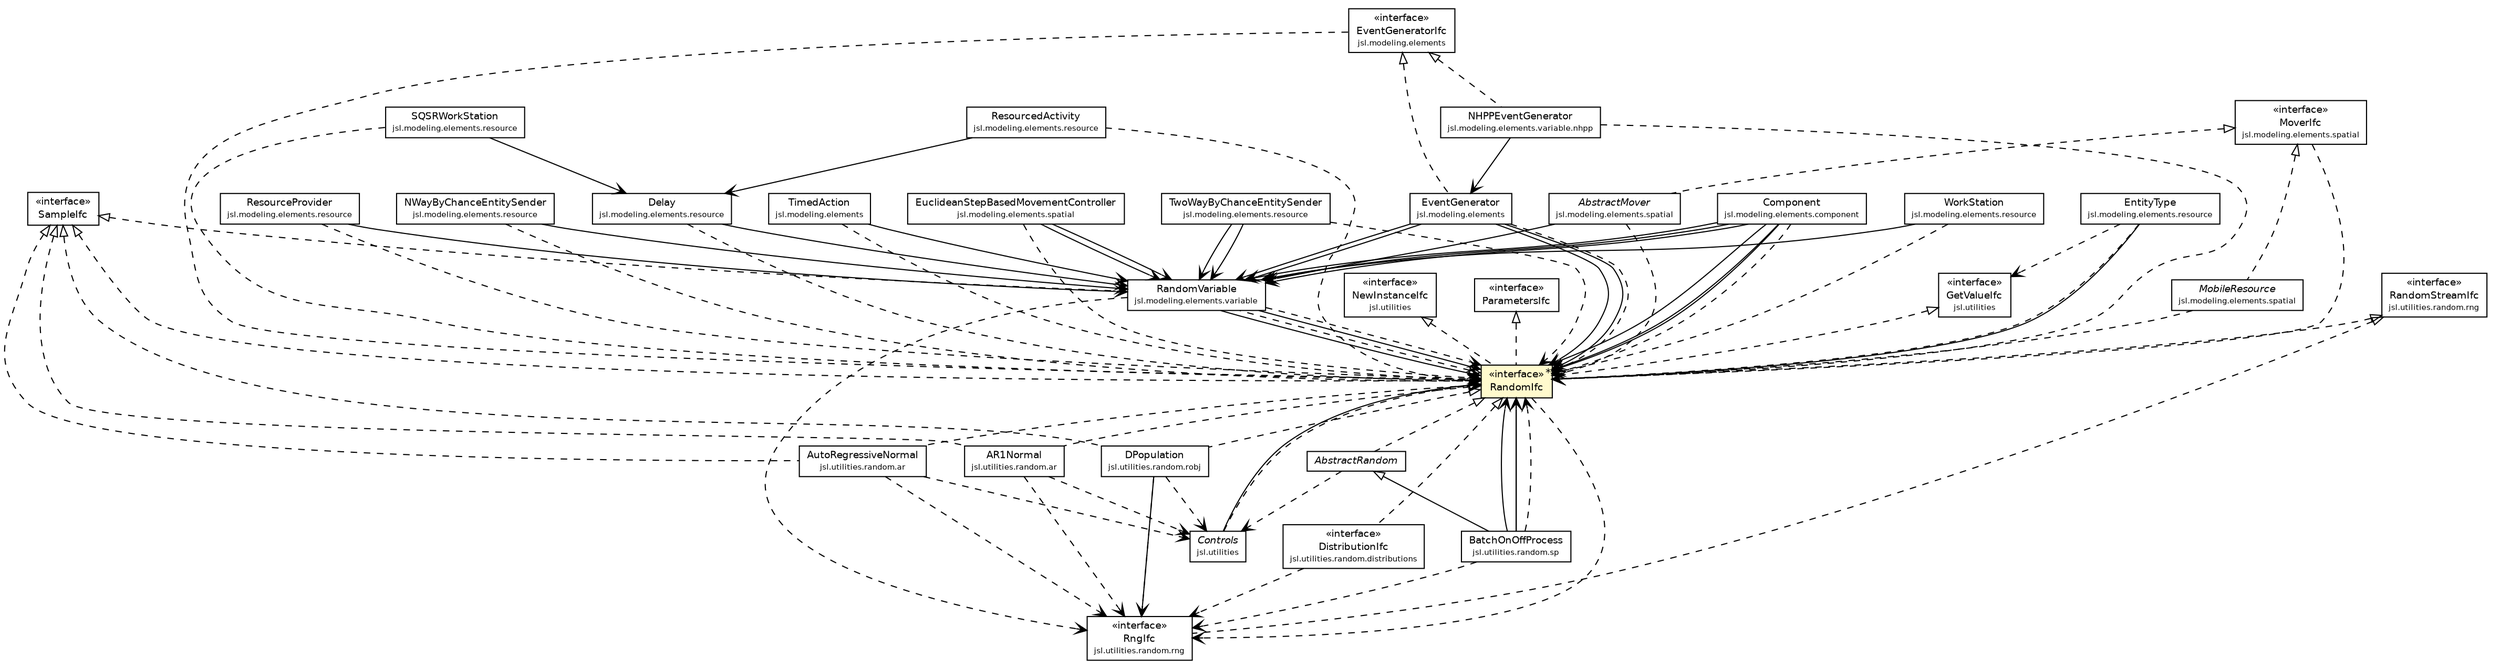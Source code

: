#!/usr/local/bin/dot
#
# Class diagram 
# Generated by UMLGraph version 5.4 (http://www.umlgraph.org/)
#

digraph G {
	edge [fontname="Helvetica",fontsize=10,labelfontname="Helvetica",labelfontsize=10];
	node [fontname="Helvetica",fontsize=10,shape=plaintext];
	nodesep=0.25;
	ranksep=0.5;
	// jsl.modeling.elements.TimedAction
	c164818 [label=<<table title="jsl.modeling.elements.TimedAction" border="0" cellborder="1" cellspacing="0" cellpadding="2" port="p" href="../../modeling/elements/TimedAction.html">
		<tr><td><table border="0" cellspacing="0" cellpadding="1">
<tr><td align="center" balign="center"> TimedAction </td></tr>
<tr><td align="center" balign="center"><font point-size="7.0"> jsl.modeling.elements </font></td></tr>
		</table></td></tr>
		</table>>, URL="../../modeling/elements/TimedAction.html", fontname="Helvetica", fontcolor="black", fontsize=9.0];
	// jsl.modeling.elements.EventGeneratorIfc
	c164824 [label=<<table title="jsl.modeling.elements.EventGeneratorIfc" border="0" cellborder="1" cellspacing="0" cellpadding="2" port="p" href="../../modeling/elements/EventGeneratorIfc.html">
		<tr><td><table border="0" cellspacing="0" cellpadding="1">
<tr><td align="center" balign="center"> &#171;interface&#187; </td></tr>
<tr><td align="center" balign="center"> EventGeneratorIfc </td></tr>
<tr><td align="center" balign="center"><font point-size="7.0"> jsl.modeling.elements </font></td></tr>
		</table></td></tr>
		</table>>, URL="../../modeling/elements/EventGeneratorIfc.html", fontname="Helvetica", fontcolor="black", fontsize=9.0];
	// jsl.modeling.elements.EventGenerator
	c164825 [label=<<table title="jsl.modeling.elements.EventGenerator" border="0" cellborder="1" cellspacing="0" cellpadding="2" port="p" href="../../modeling/elements/EventGenerator.html">
		<tr><td><table border="0" cellspacing="0" cellpadding="1">
<tr><td align="center" balign="center"> EventGenerator </td></tr>
<tr><td align="center" balign="center"><font point-size="7.0"> jsl.modeling.elements </font></td></tr>
		</table></td></tr>
		</table>>, URL="../../modeling/elements/EventGenerator.html", fontname="Helvetica", fontcolor="black", fontsize=9.0];
	// jsl.modeling.elements.component.Component
	c164830 [label=<<table title="jsl.modeling.elements.component.Component" border="0" cellborder="1" cellspacing="0" cellpadding="2" port="p" href="../../modeling/elements/component/Component.html">
		<tr><td><table border="0" cellspacing="0" cellpadding="1">
<tr><td align="center" balign="center"> Component </td></tr>
<tr><td align="center" balign="center"><font point-size="7.0"> jsl.modeling.elements.component </font></td></tr>
		</table></td></tr>
		</table>>, URL="../../modeling/elements/component/Component.html", fontname="Helvetica", fontcolor="black", fontsize=9.0];
	// jsl.modeling.elements.resource.WorkStation
	c164876 [label=<<table title="jsl.modeling.elements.resource.WorkStation" border="0" cellborder="1" cellspacing="0" cellpadding="2" port="p" href="../../modeling/elements/resource/WorkStation.html">
		<tr><td><table border="0" cellspacing="0" cellpadding="1">
<tr><td align="center" balign="center"> WorkStation </td></tr>
<tr><td align="center" balign="center"><font point-size="7.0"> jsl.modeling.elements.resource </font></td></tr>
		</table></td></tr>
		</table>>, URL="../../modeling/elements/resource/WorkStation.html", fontname="Helvetica", fontcolor="black", fontsize=9.0];
	// jsl.modeling.elements.resource.TwoWayByChanceEntitySender
	c164878 [label=<<table title="jsl.modeling.elements.resource.TwoWayByChanceEntitySender" border="0" cellborder="1" cellspacing="0" cellpadding="2" port="p" href="../../modeling/elements/resource/TwoWayByChanceEntitySender.html">
		<tr><td><table border="0" cellspacing="0" cellpadding="1">
<tr><td align="center" balign="center"> TwoWayByChanceEntitySender </td></tr>
<tr><td align="center" balign="center"><font point-size="7.0"> jsl.modeling.elements.resource </font></td></tr>
		</table></td></tr>
		</table>>, URL="../../modeling/elements/resource/TwoWayByChanceEntitySender.html", fontname="Helvetica", fontcolor="black", fontsize=9.0];
	// jsl.modeling.elements.resource.SQSRWorkStation
	c164880 [label=<<table title="jsl.modeling.elements.resource.SQSRWorkStation" border="0" cellborder="1" cellspacing="0" cellpadding="2" port="p" href="../../modeling/elements/resource/SQSRWorkStation.html">
		<tr><td><table border="0" cellspacing="0" cellpadding="1">
<tr><td align="center" balign="center"> SQSRWorkStation </td></tr>
<tr><td align="center" balign="center"><font point-size="7.0"> jsl.modeling.elements.resource </font></td></tr>
		</table></td></tr>
		</table>>, URL="../../modeling/elements/resource/SQSRWorkStation.html", fontname="Helvetica", fontcolor="black", fontsize=9.0];
	// jsl.modeling.elements.resource.ResourceProvider
	c164898 [label=<<table title="jsl.modeling.elements.resource.ResourceProvider" border="0" cellborder="1" cellspacing="0" cellpadding="2" port="p" href="../../modeling/elements/resource/ResourceProvider.html">
		<tr><td><table border="0" cellspacing="0" cellpadding="1">
<tr><td align="center" balign="center"> ResourceProvider </td></tr>
<tr><td align="center" balign="center"><font point-size="7.0"> jsl.modeling.elements.resource </font></td></tr>
		</table></td></tr>
		</table>>, URL="../../modeling/elements/resource/ResourceProvider.html", fontname="Helvetica", fontcolor="black", fontsize=9.0];
	// jsl.modeling.elements.resource.ResourcedActivity
	c164901 [label=<<table title="jsl.modeling.elements.resource.ResourcedActivity" border="0" cellborder="1" cellspacing="0" cellpadding="2" port="p" href="../../modeling/elements/resource/ResourcedActivity.html">
		<tr><td><table border="0" cellspacing="0" cellpadding="1">
<tr><td align="center" balign="center"> ResourcedActivity </td></tr>
<tr><td align="center" balign="center"><font point-size="7.0"> jsl.modeling.elements.resource </font></td></tr>
		</table></td></tr>
		</table>>, URL="../../modeling/elements/resource/ResourcedActivity.html", fontname="Helvetica", fontcolor="black", fontsize=9.0];
	// jsl.modeling.elements.resource.NWayByChanceEntitySender
	c164914 [label=<<table title="jsl.modeling.elements.resource.NWayByChanceEntitySender" border="0" cellborder="1" cellspacing="0" cellpadding="2" port="p" href="../../modeling/elements/resource/NWayByChanceEntitySender.html">
		<tr><td><table border="0" cellspacing="0" cellpadding="1">
<tr><td align="center" balign="center"> NWayByChanceEntitySender </td></tr>
<tr><td align="center" balign="center"><font point-size="7.0"> jsl.modeling.elements.resource </font></td></tr>
		</table></td></tr>
		</table>>, URL="../../modeling/elements/resource/NWayByChanceEntitySender.html", fontname="Helvetica", fontcolor="black", fontsize=9.0];
	// jsl.modeling.elements.resource.EntityType
	c164922 [label=<<table title="jsl.modeling.elements.resource.EntityType" border="0" cellborder="1" cellspacing="0" cellpadding="2" port="p" href="../../modeling/elements/resource/EntityType.html">
		<tr><td><table border="0" cellspacing="0" cellpadding="1">
<tr><td align="center" balign="center"> EntityType </td></tr>
<tr><td align="center" balign="center"><font point-size="7.0"> jsl.modeling.elements.resource </font></td></tr>
		</table></td></tr>
		</table>>, URL="../../modeling/elements/resource/EntityType.html", fontname="Helvetica", fontcolor="black", fontsize=9.0];
	// jsl.modeling.elements.resource.Delay
	c164941 [label=<<table title="jsl.modeling.elements.resource.Delay" border="0" cellborder="1" cellspacing="0" cellpadding="2" port="p" href="../../modeling/elements/resource/Delay.html">
		<tr><td><table border="0" cellspacing="0" cellpadding="1">
<tr><td align="center" balign="center"> Delay </td></tr>
<tr><td align="center" balign="center"><font point-size="7.0"> jsl.modeling.elements.resource </font></td></tr>
		</table></td></tr>
		</table>>, URL="../../modeling/elements/resource/Delay.html", fontname="Helvetica", fontcolor="black", fontsize=9.0];
	// jsl.modeling.elements.spatial.MoverIfc
	c164969 [label=<<table title="jsl.modeling.elements.spatial.MoverIfc" border="0" cellborder="1" cellspacing="0" cellpadding="2" port="p" href="../../modeling/elements/spatial/MoverIfc.html">
		<tr><td><table border="0" cellspacing="0" cellpadding="1">
<tr><td align="center" balign="center"> &#171;interface&#187; </td></tr>
<tr><td align="center" balign="center"> MoverIfc </td></tr>
<tr><td align="center" balign="center"><font point-size="7.0"> jsl.modeling.elements.spatial </font></td></tr>
		</table></td></tr>
		</table>>, URL="../../modeling/elements/spatial/MoverIfc.html", fontname="Helvetica", fontcolor="black", fontsize=9.0];
	// jsl.modeling.elements.spatial.MobileResource
	c164972 [label=<<table title="jsl.modeling.elements.spatial.MobileResource" border="0" cellborder="1" cellspacing="0" cellpadding="2" port="p" href="../../modeling/elements/spatial/MobileResource.html">
		<tr><td><table border="0" cellspacing="0" cellpadding="1">
<tr><td align="center" balign="center"><font face="Helvetica-Oblique"> MobileResource </font></td></tr>
<tr><td align="center" balign="center"><font point-size="7.0"> jsl.modeling.elements.spatial </font></td></tr>
		</table></td></tr>
		</table>>, URL="../../modeling/elements/spatial/MobileResource.html", fontname="Helvetica", fontcolor="black", fontsize=9.0];
	// jsl.modeling.elements.spatial.EuclideanStepBasedMovementController
	c164978 [label=<<table title="jsl.modeling.elements.spatial.EuclideanStepBasedMovementController" border="0" cellborder="1" cellspacing="0" cellpadding="2" port="p" href="../../modeling/elements/spatial/EuclideanStepBasedMovementController.html">
		<tr><td><table border="0" cellspacing="0" cellpadding="1">
<tr><td align="center" balign="center"> EuclideanStepBasedMovementController </td></tr>
<tr><td align="center" balign="center"><font point-size="7.0"> jsl.modeling.elements.spatial </font></td></tr>
		</table></td></tr>
		</table>>, URL="../../modeling/elements/spatial/EuclideanStepBasedMovementController.html", fontname="Helvetica", fontcolor="black", fontsize=9.0];
	// jsl.modeling.elements.spatial.AbstractMover
	c164983 [label=<<table title="jsl.modeling.elements.spatial.AbstractMover" border="0" cellborder="1" cellspacing="0" cellpadding="2" port="p" href="../../modeling/elements/spatial/AbstractMover.html">
		<tr><td><table border="0" cellspacing="0" cellpadding="1">
<tr><td align="center" balign="center"><font face="Helvetica-Oblique"> AbstractMover </font></td></tr>
<tr><td align="center" balign="center"><font point-size="7.0"> jsl.modeling.elements.spatial </font></td></tr>
		</table></td></tr>
		</table>>, URL="../../modeling/elements/spatial/AbstractMover.html", fontname="Helvetica", fontcolor="black", fontsize=9.0];
	// jsl.modeling.elements.variable.RandomVariable
	c165028 [label=<<table title="jsl.modeling.elements.variable.RandomVariable" border="0" cellborder="1" cellspacing="0" cellpadding="2" port="p" href="../../modeling/elements/variable/RandomVariable.html">
		<tr><td><table border="0" cellspacing="0" cellpadding="1">
<tr><td align="center" balign="center"> RandomVariable </td></tr>
<tr><td align="center" balign="center"><font point-size="7.0"> jsl.modeling.elements.variable </font></td></tr>
		</table></td></tr>
		</table>>, URL="../../modeling/elements/variable/RandomVariable.html", fontname="Helvetica", fontcolor="black", fontsize=9.0];
	// jsl.modeling.elements.variable.nhpp.NHPPEventGenerator
	c165055 [label=<<table title="jsl.modeling.elements.variable.nhpp.NHPPEventGenerator" border="0" cellborder="1" cellspacing="0" cellpadding="2" port="p" href="../../modeling/elements/variable/nhpp/NHPPEventGenerator.html">
		<tr><td><table border="0" cellspacing="0" cellpadding="1">
<tr><td align="center" balign="center"> NHPPEventGenerator </td></tr>
<tr><td align="center" balign="center"><font point-size="7.0"> jsl.modeling.elements.variable.nhpp </font></td></tr>
		</table></td></tr>
		</table>>, URL="../../modeling/elements/variable/nhpp/NHPPEventGenerator.html", fontname="Helvetica", fontcolor="black", fontsize=9.0];
	// jsl.utilities.NewInstanceIfc
	c165098 [label=<<table title="jsl.utilities.NewInstanceIfc" border="0" cellborder="1" cellspacing="0" cellpadding="2" port="p" href="../NewInstanceIfc.html">
		<tr><td><table border="0" cellspacing="0" cellpadding="1">
<tr><td align="center" balign="center"> &#171;interface&#187; </td></tr>
<tr><td align="center" balign="center"> NewInstanceIfc </td></tr>
<tr><td align="center" balign="center"><font point-size="7.0"> jsl.utilities </font></td></tr>
		</table></td></tr>
		</table>>, URL="../NewInstanceIfc.html", fontname="Helvetica", fontcolor="black", fontsize=9.0];
	// jsl.utilities.GetValueIfc
	c165102 [label=<<table title="jsl.utilities.GetValueIfc" border="0" cellborder="1" cellspacing="0" cellpadding="2" port="p" href="../GetValueIfc.html">
		<tr><td><table border="0" cellspacing="0" cellpadding="1">
<tr><td align="center" balign="center"> &#171;interface&#187; </td></tr>
<tr><td align="center" balign="center"> GetValueIfc </td></tr>
<tr><td align="center" balign="center"><font point-size="7.0"> jsl.utilities </font></td></tr>
		</table></td></tr>
		</table>>, URL="../GetValueIfc.html", fontname="Helvetica", fontcolor="black", fontsize=9.0];
	// jsl.utilities.Controls
	c165105 [label=<<table title="jsl.utilities.Controls" border="0" cellborder="1" cellspacing="0" cellpadding="2" port="p" href="../Controls.html">
		<tr><td><table border="0" cellspacing="0" cellpadding="1">
<tr><td align="center" balign="center"><font face="Helvetica-Oblique"> Controls </font></td></tr>
<tr><td align="center" balign="center"><font point-size="7.0"> jsl.utilities </font></td></tr>
		</table></td></tr>
		</table>>, URL="../Controls.html", fontname="Helvetica", fontcolor="black", fontsize=9.0];
	// jsl.utilities.random.SampleIfc
	c165122 [label=<<table title="jsl.utilities.random.SampleIfc" border="0" cellborder="1" cellspacing="0" cellpadding="2" port="p" href="./SampleIfc.html">
		<tr><td><table border="0" cellspacing="0" cellpadding="1">
<tr><td align="center" balign="center"> &#171;interface&#187; </td></tr>
<tr><td align="center" balign="center"> SampleIfc </td></tr>
		</table></td></tr>
		</table>>, URL="./SampleIfc.html", fontname="Helvetica", fontcolor="black", fontsize=9.0];
	// jsl.utilities.random.RandomIfc
	c165123 [label=<<table title="jsl.utilities.random.RandomIfc" border="0" cellborder="1" cellspacing="0" cellpadding="2" port="p" bgcolor="lemonChiffon" href="./RandomIfc.html">
		<tr><td><table border="0" cellspacing="0" cellpadding="1">
<tr><td align="center" balign="center"> &#171;interface&#187; </td></tr>
<tr><td align="center" balign="center"> RandomIfc </td></tr>
		</table></td></tr>
		</table>>, URL="./RandomIfc.html", fontname="Helvetica", fontcolor="black", fontsize=9.0];
	// jsl.utilities.random.ParametersIfc
	c165124 [label=<<table title="jsl.utilities.random.ParametersIfc" border="0" cellborder="1" cellspacing="0" cellpadding="2" port="p" href="./ParametersIfc.html">
		<tr><td><table border="0" cellspacing="0" cellpadding="1">
<tr><td align="center" balign="center"> &#171;interface&#187; </td></tr>
<tr><td align="center" balign="center"> ParametersIfc </td></tr>
		</table></td></tr>
		</table>>, URL="./ParametersIfc.html", fontname="Helvetica", fontcolor="black", fontsize=9.0];
	// jsl.utilities.random.AbstractRandom
	c165126 [label=<<table title="jsl.utilities.random.AbstractRandom" border="0" cellborder="1" cellspacing="0" cellpadding="2" port="p" href="./AbstractRandom.html">
		<tr><td><table border="0" cellspacing="0" cellpadding="1">
<tr><td align="center" balign="center"><font face="Helvetica-Oblique"> AbstractRandom </font></td></tr>
		</table></td></tr>
		</table>>, URL="./AbstractRandom.html", fontname="Helvetica", fontcolor="black", fontsize=9.0];
	// jsl.utilities.random.ar.AutoRegressiveNormal
	c165128 [label=<<table title="jsl.utilities.random.ar.AutoRegressiveNormal" border="0" cellborder="1" cellspacing="0" cellpadding="2" port="p" href="./ar/AutoRegressiveNormal.html">
		<tr><td><table border="0" cellspacing="0" cellpadding="1">
<tr><td align="center" balign="center"> AutoRegressiveNormal </td></tr>
<tr><td align="center" balign="center"><font point-size="7.0"> jsl.utilities.random.ar </font></td></tr>
		</table></td></tr>
		</table>>, URL="./ar/AutoRegressiveNormal.html", fontname="Helvetica", fontcolor="black", fontsize=9.0];
	// jsl.utilities.random.ar.AR1Normal
	c165130 [label=<<table title="jsl.utilities.random.ar.AR1Normal" border="0" cellborder="1" cellspacing="0" cellpadding="2" port="p" href="./ar/AR1Normal.html">
		<tr><td><table border="0" cellspacing="0" cellpadding="1">
<tr><td align="center" balign="center"> AR1Normal </td></tr>
<tr><td align="center" balign="center"><font point-size="7.0"> jsl.utilities.random.ar </font></td></tr>
		</table></td></tr>
		</table>>, URL="./ar/AR1Normal.html", fontname="Helvetica", fontcolor="black", fontsize=9.0];
	// jsl.utilities.random.distributions.DistributionIfc
	c165171 [label=<<table title="jsl.utilities.random.distributions.DistributionIfc" border="0" cellborder="1" cellspacing="0" cellpadding="2" port="p" href="./distributions/DistributionIfc.html">
		<tr><td><table border="0" cellspacing="0" cellpadding="1">
<tr><td align="center" balign="center"> &#171;interface&#187; </td></tr>
<tr><td align="center" balign="center"> DistributionIfc </td></tr>
<tr><td align="center" balign="center"><font point-size="7.0"> jsl.utilities.random.distributions </font></td></tr>
		</table></td></tr>
		</table>>, URL="./distributions/DistributionIfc.html", fontname="Helvetica", fontcolor="black", fontsize=9.0];
	// jsl.utilities.random.rng.RngIfc
	c165190 [label=<<table title="jsl.utilities.random.rng.RngIfc" border="0" cellborder="1" cellspacing="0" cellpadding="2" port="p" href="./rng/RngIfc.html">
		<tr><td><table border="0" cellspacing="0" cellpadding="1">
<tr><td align="center" balign="center"> &#171;interface&#187; </td></tr>
<tr><td align="center" balign="center"> RngIfc </td></tr>
<tr><td align="center" balign="center"><font point-size="7.0"> jsl.utilities.random.rng </font></td></tr>
		</table></td></tr>
		</table>>, URL="./rng/RngIfc.html", fontname="Helvetica", fontcolor="black", fontsize=9.0];
	// jsl.utilities.random.rng.RandomStreamIfc
	c165193 [label=<<table title="jsl.utilities.random.rng.RandomStreamIfc" border="0" cellborder="1" cellspacing="0" cellpadding="2" port="p" href="./rng/RandomStreamIfc.html">
		<tr><td><table border="0" cellspacing="0" cellpadding="1">
<tr><td align="center" balign="center"> &#171;interface&#187; </td></tr>
<tr><td align="center" balign="center"> RandomStreamIfc </td></tr>
<tr><td align="center" balign="center"><font point-size="7.0"> jsl.utilities.random.rng </font></td></tr>
		</table></td></tr>
		</table>>, URL="./rng/RandomStreamIfc.html", fontname="Helvetica", fontcolor="black", fontsize=9.0];
	// jsl.utilities.random.robj.DPopulation
	c165204 [label=<<table title="jsl.utilities.random.robj.DPopulation" border="0" cellborder="1" cellspacing="0" cellpadding="2" port="p" href="./robj/DPopulation.html">
		<tr><td><table border="0" cellspacing="0" cellpadding="1">
<tr><td align="center" balign="center"> DPopulation </td></tr>
<tr><td align="center" balign="center"><font point-size="7.0"> jsl.utilities.random.robj </font></td></tr>
		</table></td></tr>
		</table>>, URL="./robj/DPopulation.html", fontname="Helvetica", fontcolor="black", fontsize=9.0];
	// jsl.utilities.random.sp.BatchOnOffProcess
	c165210 [label=<<table title="jsl.utilities.random.sp.BatchOnOffProcess" border="0" cellborder="1" cellspacing="0" cellpadding="2" port="p" href="./sp/BatchOnOffProcess.html">
		<tr><td><table border="0" cellspacing="0" cellpadding="1">
<tr><td align="center" balign="center"> BatchOnOffProcess </td></tr>
<tr><td align="center" balign="center"><font point-size="7.0"> jsl.utilities.random.sp </font></td></tr>
		</table></td></tr>
		</table>>, URL="./sp/BatchOnOffProcess.html", fontname="Helvetica", fontcolor="black", fontsize=9.0];
	//jsl.modeling.elements.EventGenerator implements jsl.modeling.elements.EventGeneratorIfc
	c164824:p -> c164825:p [dir=back,arrowtail=empty,style=dashed];
	//jsl.modeling.elements.spatial.MobileResource implements jsl.modeling.elements.spatial.MoverIfc
	c164969:p -> c164972:p [dir=back,arrowtail=empty,style=dashed];
	//jsl.modeling.elements.spatial.AbstractMover implements jsl.modeling.elements.spatial.MoverIfc
	c164969:p -> c164983:p [dir=back,arrowtail=empty,style=dashed];
	//jsl.modeling.elements.variable.RandomVariable implements jsl.utilities.random.RandomIfc
	c165123:p -> c165028:p [dir=back,arrowtail=empty,style=dashed];
	//jsl.modeling.elements.variable.RandomVariable implements jsl.utilities.random.SampleIfc
	c165122:p -> c165028:p [dir=back,arrowtail=empty,style=dashed];
	//jsl.modeling.elements.variable.nhpp.NHPPEventGenerator implements jsl.modeling.elements.EventGeneratorIfc
	c164824:p -> c165055:p [dir=back,arrowtail=empty,style=dashed];
	//jsl.utilities.random.RandomIfc implements jsl.utilities.random.ParametersIfc
	c165124:p -> c165123:p [dir=back,arrowtail=empty,style=dashed];
	//jsl.utilities.random.RandomIfc implements jsl.utilities.GetValueIfc
	c165102:p -> c165123:p [dir=back,arrowtail=empty,style=dashed];
	//jsl.utilities.random.RandomIfc implements jsl.utilities.random.rng.RandomStreamIfc
	c165193:p -> c165123:p [dir=back,arrowtail=empty,style=dashed];
	//jsl.utilities.random.RandomIfc implements jsl.utilities.random.SampleIfc
	c165122:p -> c165123:p [dir=back,arrowtail=empty,style=dashed];
	//jsl.utilities.random.RandomIfc implements jsl.utilities.NewInstanceIfc
	c165098:p -> c165123:p [dir=back,arrowtail=empty,style=dashed];
	//jsl.utilities.random.AbstractRandom implements jsl.utilities.random.RandomIfc
	c165123:p -> c165126:p [dir=back,arrowtail=empty,style=dashed];
	//jsl.utilities.random.ar.AutoRegressiveNormal implements jsl.utilities.random.RandomIfc
	c165123:p -> c165128:p [dir=back,arrowtail=empty,style=dashed];
	//jsl.utilities.random.ar.AutoRegressiveNormal implements jsl.utilities.random.SampleIfc
	c165122:p -> c165128:p [dir=back,arrowtail=empty,style=dashed];
	//jsl.utilities.random.ar.AR1Normal implements jsl.utilities.random.RandomIfc
	c165123:p -> c165130:p [dir=back,arrowtail=empty,style=dashed];
	//jsl.utilities.random.ar.AR1Normal implements jsl.utilities.random.SampleIfc
	c165122:p -> c165130:p [dir=back,arrowtail=empty,style=dashed];
	//jsl.utilities.random.distributions.DistributionIfc implements jsl.utilities.random.RandomIfc
	c165123:p -> c165171:p [dir=back,arrowtail=empty,style=dashed];
	//jsl.utilities.random.rng.RngIfc implements jsl.utilities.random.rng.RandomStreamIfc
	c165193:p -> c165190:p [dir=back,arrowtail=empty,style=dashed];
	//jsl.utilities.random.robj.DPopulation implements jsl.utilities.random.RandomIfc
	c165123:p -> c165204:p [dir=back,arrowtail=empty,style=dashed];
	//jsl.utilities.random.robj.DPopulation implements jsl.utilities.random.SampleIfc
	c165122:p -> c165204:p [dir=back,arrowtail=empty,style=dashed];
	//jsl.utilities.random.sp.BatchOnOffProcess extends jsl.utilities.random.AbstractRandom
	c165126:p -> c165210:p [dir=back,arrowtail=empty];
	// jsl.modeling.elements.TimedAction NAVASSOC jsl.modeling.elements.variable.RandomVariable
	c164818:p -> c165028:p [taillabel="", label="", headlabel="", fontname="Helvetica", fontcolor="black", fontsize=10.0, color="black", arrowhead=open];
	// jsl.modeling.elements.EventGenerator NAVASSOC jsl.utilities.random.RandomIfc
	c164825:p -> c165123:p [taillabel="", label="", headlabel="", fontname="Helvetica", fontcolor="black", fontsize=10.0, color="black", arrowhead=open];
	// jsl.modeling.elements.EventGenerator NAVASSOC jsl.modeling.elements.variable.RandomVariable
	c164825:p -> c165028:p [taillabel="", label="", headlabel="", fontname="Helvetica", fontcolor="black", fontsize=10.0, color="black", arrowhead=open];
	// jsl.modeling.elements.EventGenerator NAVASSOC jsl.utilities.random.RandomIfc
	c164825:p -> c165123:p [taillabel="", label="", headlabel="", fontname="Helvetica", fontcolor="black", fontsize=10.0, color="black", arrowhead=open];
	// jsl.modeling.elements.EventGenerator NAVASSOC jsl.modeling.elements.variable.RandomVariable
	c164825:p -> c165028:p [taillabel="", label="", headlabel="", fontname="Helvetica", fontcolor="black", fontsize=10.0, color="black", arrowhead=open];
	// jsl.modeling.elements.component.Component NAVASSOC jsl.modeling.elements.variable.RandomVariable
	c164830:p -> c165028:p [taillabel="", label="", headlabel="", fontname="Helvetica", fontcolor="black", fontsize=10.0, color="black", arrowhead=open];
	// jsl.modeling.elements.component.Component NAVASSOC jsl.utilities.random.RandomIfc
	c164830:p -> c165123:p [taillabel="", label="", headlabel="", fontname="Helvetica", fontcolor="black", fontsize=10.0, color="black", arrowhead=open];
	// jsl.modeling.elements.component.Component NAVASSOC jsl.modeling.elements.variable.RandomVariable
	c164830:p -> c165028:p [taillabel="", label="", headlabel="", fontname="Helvetica", fontcolor="black", fontsize=10.0, color="black", arrowhead=open];
	// jsl.modeling.elements.component.Component NAVASSOC jsl.utilities.random.RandomIfc
	c164830:p -> c165123:p [taillabel="", label="", headlabel="", fontname="Helvetica", fontcolor="black", fontsize=10.0, color="black", arrowhead=open];
	// jsl.modeling.elements.component.Component NAVASSOC jsl.modeling.elements.variable.RandomVariable
	c164830:p -> c165028:p [taillabel="", label="", headlabel="", fontname="Helvetica", fontcolor="black", fontsize=10.0, color="black", arrowhead=open];
	// jsl.modeling.elements.component.Component NAVASSOC jsl.utilities.random.RandomIfc
	c164830:p -> c165123:p [taillabel="", label="", headlabel="", fontname="Helvetica", fontcolor="black", fontsize=10.0, color="black", arrowhead=open];
	// jsl.modeling.elements.resource.WorkStation NAVASSOC jsl.modeling.elements.variable.RandomVariable
	c164876:p -> c165028:p [taillabel="", label="", headlabel="", fontname="Helvetica", fontcolor="black", fontsize=10.0, color="black", arrowhead=open];
	// jsl.modeling.elements.resource.TwoWayByChanceEntitySender NAVASSOC jsl.modeling.elements.variable.RandomVariable
	c164878:p -> c165028:p [taillabel="", label="", headlabel="", fontname="Helvetica", fontcolor="black", fontsize=10.0, color="black", arrowhead=open];
	// jsl.modeling.elements.resource.TwoWayByChanceEntitySender NAVASSOC jsl.modeling.elements.variable.RandomVariable
	c164878:p -> c165028:p [taillabel="", label="", headlabel="", fontname="Helvetica", fontcolor="black", fontsize=10.0, color="black", arrowhead=open];
	// jsl.modeling.elements.resource.SQSRWorkStation NAVASSOC jsl.modeling.elements.resource.Delay
	c164880:p -> c164941:p [taillabel="", label="", headlabel="", fontname="Helvetica", fontcolor="black", fontsize=10.0, color="black", arrowhead=open];
	// jsl.modeling.elements.resource.ResourceProvider NAVASSOC jsl.modeling.elements.variable.RandomVariable
	c164898:p -> c165028:p [taillabel="", label="", headlabel="", fontname="Helvetica", fontcolor="black", fontsize=10.0, color="black", arrowhead=open];
	// jsl.modeling.elements.resource.ResourcedActivity NAVASSOC jsl.modeling.elements.resource.Delay
	c164901:p -> c164941:p [taillabel="", label="", headlabel="", fontname="Helvetica", fontcolor="black", fontsize=10.0, color="black", arrowhead=open];
	// jsl.modeling.elements.resource.NWayByChanceEntitySender NAVASSOC jsl.modeling.elements.variable.RandomVariable
	c164914:p -> c165028:p [taillabel="", label="", headlabel="", fontname="Helvetica", fontcolor="black", fontsize=10.0, color="black", arrowhead=open];
	// jsl.modeling.elements.resource.EntityType NAVASSOC jsl.utilities.random.RandomIfc
	c164922:p -> c165123:p [taillabel="", label="", headlabel="*", fontname="Helvetica", fontcolor="black", fontsize=10.0, color="black", arrowhead=open];
	// jsl.modeling.elements.resource.Delay NAVASSOC jsl.modeling.elements.variable.RandomVariable
	c164941:p -> c165028:p [taillabel="", label="", headlabel="", fontname="Helvetica", fontcolor="black", fontsize=10.0, color="black", arrowhead=open];
	// jsl.modeling.elements.spatial.EuclideanStepBasedMovementController NAVASSOC jsl.modeling.elements.variable.RandomVariable
	c164978:p -> c165028:p [taillabel="", label="", headlabel="", fontname="Helvetica", fontcolor="black", fontsize=10.0, color="black", arrowhead=open];
	// jsl.modeling.elements.spatial.EuclideanStepBasedMovementController NAVASSOC jsl.modeling.elements.variable.RandomVariable
	c164978:p -> c165028:p [taillabel="", label="", headlabel="", fontname="Helvetica", fontcolor="black", fontsize=10.0, color="black", arrowhead=open];
	// jsl.modeling.elements.spatial.AbstractMover NAVASSOC jsl.modeling.elements.variable.RandomVariable
	c164983:p -> c165028:p [taillabel="", label="", headlabel="", fontname="Helvetica", fontcolor="black", fontsize=10.0, color="black", arrowhead=open];
	// jsl.modeling.elements.variable.RandomVariable NAVASSOC jsl.utilities.random.RandomIfc
	c165028:p -> c165123:p [taillabel="", label="", headlabel="", fontname="Helvetica", fontcolor="black", fontsize=10.0, color="black", arrowhead=open];
	// jsl.modeling.elements.variable.RandomVariable NAVASSOC jsl.utilities.random.RandomIfc
	c165028:p -> c165123:p [taillabel="", label="", headlabel="", fontname="Helvetica", fontcolor="black", fontsize=10.0, color="black", arrowhead=open];
	// jsl.modeling.elements.variable.nhpp.NHPPEventGenerator NAVASSOC jsl.modeling.elements.EventGenerator
	c165055:p -> c164825:p [taillabel="", label="", headlabel="", fontname="Helvetica", fontcolor="black", fontsize=10.0, color="black", arrowhead=open];
	// jsl.utilities.Controls NAVASSOC jsl.utilities.random.RandomIfc
	c165105:p -> c165123:p [taillabel="", label="", headlabel="*", fontname="Helvetica", fontcolor="black", fontsize=10.0, color="black", arrowhead=open];
	// jsl.utilities.random.robj.DPopulation NAVASSOC jsl.utilities.random.rng.RngIfc
	c165204:p -> c165190:p [taillabel="", label="", headlabel="", fontname="Helvetica", fontcolor="black", fontsize=10.0, color="black", arrowhead=open];
	// jsl.utilities.random.sp.BatchOnOffProcess NAVASSOC jsl.utilities.random.RandomIfc
	c165210:p -> c165123:p [taillabel="", label="", headlabel="", fontname="Helvetica", fontcolor="black", fontsize=10.0, color="black", arrowhead=open];
	// jsl.utilities.random.sp.BatchOnOffProcess NAVASSOC jsl.utilities.random.RandomIfc
	c165210:p -> c165123:p [taillabel="", label="", headlabel="", fontname="Helvetica", fontcolor="black", fontsize=10.0, color="black", arrowhead=open];
	// jsl.utilities.random.sp.BatchOnOffProcess NAVASSOC jsl.utilities.random.RandomIfc
	c165210:p -> c165123:p [taillabel="", label="", headlabel="", fontname="Helvetica", fontcolor="black", fontsize=10.0, color="black", arrowhead=open];
	// jsl.modeling.elements.TimedAction DEPEND jsl.utilities.random.RandomIfc
	c164818:p -> c165123:p [taillabel="", label="", headlabel="", fontname="Helvetica", fontcolor="black", fontsize=10.0, color="black", arrowhead=open, style=dashed];
	// jsl.modeling.elements.EventGeneratorIfc DEPEND jsl.utilities.random.RandomIfc
	c164824:p -> c165123:p [taillabel="", label="", headlabel="", fontname="Helvetica", fontcolor="black", fontsize=10.0, color="black", arrowhead=open, style=dashed];
	// jsl.modeling.elements.EventGenerator DEPEND jsl.utilities.random.RandomIfc
	c164825:p -> c165123:p [taillabel="", label="", headlabel="", fontname="Helvetica", fontcolor="black", fontsize=10.0, color="black", arrowhead=open, style=dashed];
	// jsl.modeling.elements.component.Component DEPEND jsl.utilities.random.RandomIfc
	c164830:p -> c165123:p [taillabel="", label="", headlabel="", fontname="Helvetica", fontcolor="black", fontsize=10.0, color="black", arrowhead=open, style=dashed];
	// jsl.modeling.elements.resource.WorkStation DEPEND jsl.utilities.random.RandomIfc
	c164876:p -> c165123:p [taillabel="", label="", headlabel="", fontname="Helvetica", fontcolor="black", fontsize=10.0, color="black", arrowhead=open, style=dashed];
	// jsl.modeling.elements.resource.TwoWayByChanceEntitySender DEPEND jsl.utilities.random.RandomIfc
	c164878:p -> c165123:p [taillabel="", label="", headlabel="", fontname="Helvetica", fontcolor="black", fontsize=10.0, color="black", arrowhead=open, style=dashed];
	// jsl.modeling.elements.resource.SQSRWorkStation DEPEND jsl.utilities.random.RandomIfc
	c164880:p -> c165123:p [taillabel="", label="", headlabel="", fontname="Helvetica", fontcolor="black", fontsize=10.0, color="black", arrowhead=open, style=dashed];
	// jsl.modeling.elements.resource.ResourceProvider DEPEND jsl.utilities.random.RandomIfc
	c164898:p -> c165123:p [taillabel="", label="", headlabel="", fontname="Helvetica", fontcolor="black", fontsize=10.0, color="black", arrowhead=open, style=dashed];
	// jsl.modeling.elements.resource.ResourcedActivity DEPEND jsl.utilities.random.RandomIfc
	c164901:p -> c165123:p [taillabel="", label="", headlabel="", fontname="Helvetica", fontcolor="black", fontsize=10.0, color="black", arrowhead=open, style=dashed];
	// jsl.modeling.elements.resource.NWayByChanceEntitySender DEPEND jsl.utilities.random.RandomIfc
	c164914:p -> c165123:p [taillabel="", label="", headlabel="", fontname="Helvetica", fontcolor="black", fontsize=10.0, color="black", arrowhead=open, style=dashed];
	// jsl.modeling.elements.resource.EntityType DEPEND jsl.utilities.GetValueIfc
	c164922:p -> c165102:p [taillabel="", label="", headlabel="", fontname="Helvetica", fontcolor="black", fontsize=10.0, color="black", arrowhead=open, style=dashed];
	// jsl.modeling.elements.resource.EntityType DEPEND jsl.utilities.random.RandomIfc
	c164922:p -> c165123:p [taillabel="", label="", headlabel="", fontname="Helvetica", fontcolor="black", fontsize=10.0, color="black", arrowhead=open, style=dashed];
	// jsl.modeling.elements.resource.Delay DEPEND jsl.utilities.random.RandomIfc
	c164941:p -> c165123:p [taillabel="", label="", headlabel="", fontname="Helvetica", fontcolor="black", fontsize=10.0, color="black", arrowhead=open, style=dashed];
	// jsl.modeling.elements.spatial.MoverIfc DEPEND jsl.utilities.random.RandomIfc
	c164969:p -> c165123:p [taillabel="", label="", headlabel="", fontname="Helvetica", fontcolor="black", fontsize=10.0, color="black", arrowhead=open, style=dashed];
	// jsl.modeling.elements.spatial.MobileResource DEPEND jsl.utilities.random.RandomIfc
	c164972:p -> c165123:p [taillabel="", label="", headlabel="", fontname="Helvetica", fontcolor="black", fontsize=10.0, color="black", arrowhead=open, style=dashed];
	// jsl.modeling.elements.spatial.EuclideanStepBasedMovementController DEPEND jsl.utilities.random.RandomIfc
	c164978:p -> c165123:p [taillabel="", label="", headlabel="", fontname="Helvetica", fontcolor="black", fontsize=10.0, color="black", arrowhead=open, style=dashed];
	// jsl.modeling.elements.spatial.AbstractMover DEPEND jsl.utilities.random.RandomIfc
	c164983:p -> c165123:p [taillabel="", label="", headlabel="", fontname="Helvetica", fontcolor="black", fontsize=10.0, color="black", arrowhead=open, style=dashed];
	// jsl.modeling.elements.variable.RandomVariable DEPEND jsl.utilities.random.RandomIfc
	c165028:p -> c165123:p [taillabel="", label="", headlabel="", fontname="Helvetica", fontcolor="black", fontsize=10.0, color="black", arrowhead=open, style=dashed];
	// jsl.modeling.elements.variable.RandomVariable DEPEND jsl.utilities.random.rng.RngIfc
	c165028:p -> c165190:p [taillabel="", label="", headlabel="", fontname="Helvetica", fontcolor="black", fontsize=10.0, color="black", arrowhead=open, style=dashed];
	// jsl.modeling.elements.variable.nhpp.NHPPEventGenerator DEPEND jsl.utilities.random.RandomIfc
	c165055:p -> c165123:p [taillabel="", label="", headlabel="", fontname="Helvetica", fontcolor="black", fontsize=10.0, color="black", arrowhead=open, style=dashed];
	// jsl.utilities.Controls DEPEND jsl.utilities.random.RandomIfc
	c165105:p -> c165123:p [taillabel="", label="", headlabel="", fontname="Helvetica", fontcolor="black", fontsize=10.0, color="black", arrowhead=open, style=dashed];
	// jsl.utilities.random.RandomIfc DEPEND jsl.utilities.random.rng.RngIfc
	c165123:p -> c165190:p [taillabel="", label="", headlabel="", fontname="Helvetica", fontcolor="black", fontsize=10.0, color="black", arrowhead=open, style=dashed];
	// jsl.utilities.random.AbstractRandom DEPEND jsl.utilities.Controls
	c165126:p -> c165105:p [taillabel="", label="", headlabel="", fontname="Helvetica", fontcolor="black", fontsize=10.0, color="black", arrowhead=open, style=dashed];
	// jsl.utilities.random.ar.AutoRegressiveNormal DEPEND jsl.utilities.Controls
	c165128:p -> c165105:p [taillabel="", label="", headlabel="", fontname="Helvetica", fontcolor="black", fontsize=10.0, color="black", arrowhead=open, style=dashed];
	// jsl.utilities.random.ar.AutoRegressiveNormal DEPEND jsl.utilities.random.rng.RngIfc
	c165128:p -> c165190:p [taillabel="", label="", headlabel="", fontname="Helvetica", fontcolor="black", fontsize=10.0, color="black", arrowhead=open, style=dashed];
	// jsl.utilities.random.ar.AR1Normal DEPEND jsl.utilities.Controls
	c165130:p -> c165105:p [taillabel="", label="", headlabel="", fontname="Helvetica", fontcolor="black", fontsize=10.0, color="black", arrowhead=open, style=dashed];
	// jsl.utilities.random.ar.AR1Normal DEPEND jsl.utilities.random.rng.RngIfc
	c165130:p -> c165190:p [taillabel="", label="", headlabel="", fontname="Helvetica", fontcolor="black", fontsize=10.0, color="black", arrowhead=open, style=dashed];
	// jsl.utilities.random.distributions.DistributionIfc DEPEND jsl.utilities.random.rng.RngIfc
	c165171:p -> c165190:p [taillabel="", label="", headlabel="", fontname="Helvetica", fontcolor="black", fontsize=10.0, color="black", arrowhead=open, style=dashed];
	// jsl.utilities.random.robj.DPopulation DEPEND jsl.utilities.Controls
	c165204:p -> c165105:p [taillabel="", label="", headlabel="", fontname="Helvetica", fontcolor="black", fontsize=10.0, color="black", arrowhead=open, style=dashed];
	// jsl.utilities.random.robj.DPopulation DEPEND jsl.utilities.random.rng.RngIfc
	c165204:p -> c165190:p [taillabel="", label="", headlabel="", fontname="Helvetica", fontcolor="black", fontsize=10.0, color="black", arrowhead=open, style=dashed];
	// jsl.utilities.random.sp.BatchOnOffProcess DEPEND jsl.utilities.random.RandomIfc
	c165210:p -> c165123:p [taillabel="", label="", headlabel="", fontname="Helvetica", fontcolor="black", fontsize=10.0, color="black", arrowhead=open, style=dashed];
	// jsl.utilities.random.sp.BatchOnOffProcess DEPEND jsl.utilities.random.rng.RngIfc
	c165210:p -> c165190:p [taillabel="", label="", headlabel="", fontname="Helvetica", fontcolor="black", fontsize=10.0, color="black", arrowhead=open, style=dashed];
}

